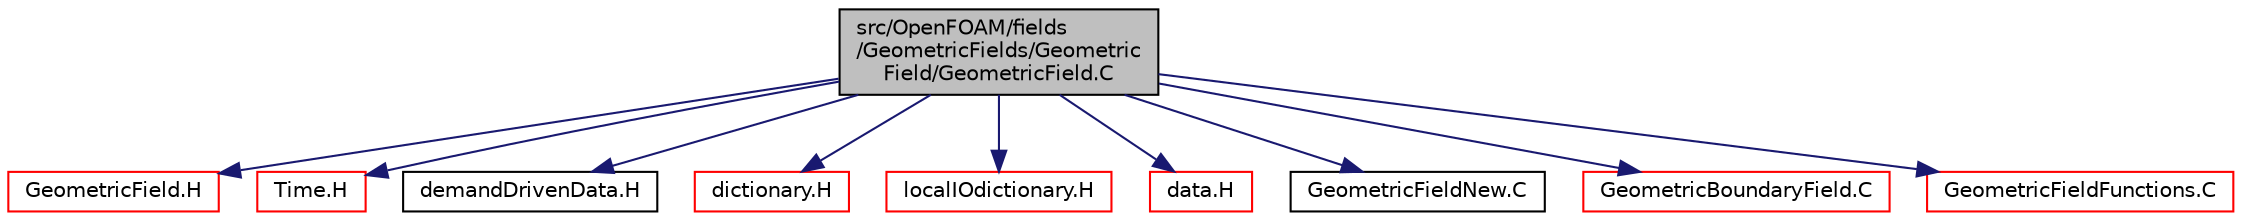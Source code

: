 digraph "src/OpenFOAM/fields/GeometricFields/GeometricField/GeometricField.C"
{
  bgcolor="transparent";
  edge [fontname="Helvetica",fontsize="10",labelfontname="Helvetica",labelfontsize="10"];
  node [fontname="Helvetica",fontsize="10",shape=record];
  Node1 [label="src/OpenFOAM/fields\l/GeometricFields/Geometric\lField/GeometricField.C",height=0.2,width=0.4,color="black", fillcolor="grey75", style="filled" fontcolor="black"];
  Node1 -> Node2 [color="midnightblue",fontsize="10",style="solid",fontname="Helvetica"];
  Node2 [label="GeometricField.H",height=0.2,width=0.4,color="red",URL="$GeometricField_8H.html"];
  Node1 -> Node3 [color="midnightblue",fontsize="10",style="solid",fontname="Helvetica"];
  Node3 [label="Time.H",height=0.2,width=0.4,color="red",URL="$Time_8H.html"];
  Node1 -> Node4 [color="midnightblue",fontsize="10",style="solid",fontname="Helvetica"];
  Node4 [label="demandDrivenData.H",height=0.2,width=0.4,color="black",URL="$demandDrivenData_8H.html",tooltip="Template functions to aid in the implementation of demand driven data. "];
  Node1 -> Node5 [color="midnightblue",fontsize="10",style="solid",fontname="Helvetica"];
  Node5 [label="dictionary.H",height=0.2,width=0.4,color="red",URL="$dictionary_8H.html"];
  Node1 -> Node6 [color="midnightblue",fontsize="10",style="solid",fontname="Helvetica"];
  Node6 [label="localIOdictionary.H",height=0.2,width=0.4,color="red",URL="$localIOdictionary_8H.html"];
  Node1 -> Node7 [color="midnightblue",fontsize="10",style="solid",fontname="Helvetica"];
  Node7 [label="data.H",height=0.2,width=0.4,color="red",URL="$data_8H.html"];
  Node1 -> Node8 [color="midnightblue",fontsize="10",style="solid",fontname="Helvetica"];
  Node8 [label="GeometricFieldNew.C",height=0.2,width=0.4,color="black",URL="$GeometricFieldNew_8C.html"];
  Node1 -> Node9 [color="midnightblue",fontsize="10",style="solid",fontname="Helvetica"];
  Node9 [label="GeometricBoundaryField.C",height=0.2,width=0.4,color="red",URL="$GeometricBoundaryField_8C.html"];
  Node1 -> Node10 [color="midnightblue",fontsize="10",style="solid",fontname="Helvetica"];
  Node10 [label="GeometricFieldFunctions.C",height=0.2,width=0.4,color="red",URL="$GeometricFieldFunctions_8C.html"];
}
